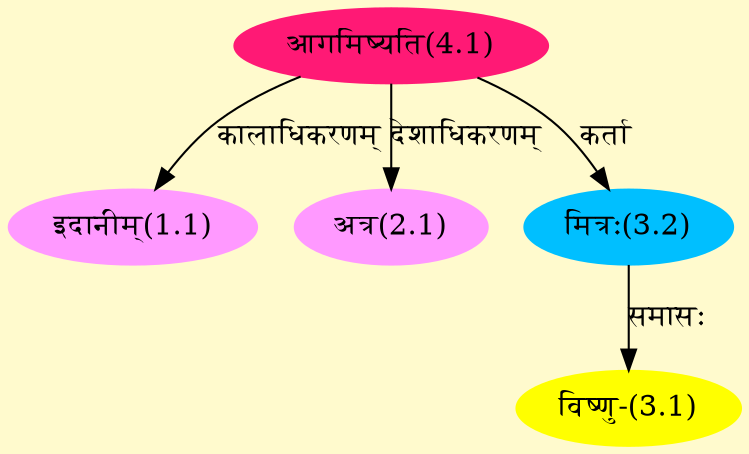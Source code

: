 digraph G{
rankdir=BT;
 compound=true;
 bgcolor="lemonchiffon1";
Node1_1 [style=filled, color="#FF99FF" label = "इदानीम्(1.1)"]
Node4_1 [style=filled, color="#FF1975" label = "आगमिष्यति(4.1)"]
Node2_1 [style=filled, color="#FF99FF" label = "अत्र(2.1)"]
Node3_1 [style=filled, color="#FFFF00" label = "विष्णु-(3.1)"]
Node3_2 [style=filled, color="#00BFFF" label = "मित्रः(3.2)"]
/* Start of Relations section */

Node1_1 -> Node4_1 [  label="कालाधिकरणम्"  dir="back" ]
Node2_1 -> Node4_1 [  label="देशाधिकरणम्"  dir="back" ]
Node3_1 -> Node3_2 [  label="समासः"  dir="back" ]
Node3_2 -> Node4_1 [  label="कर्ता"  dir="back" ]
}
